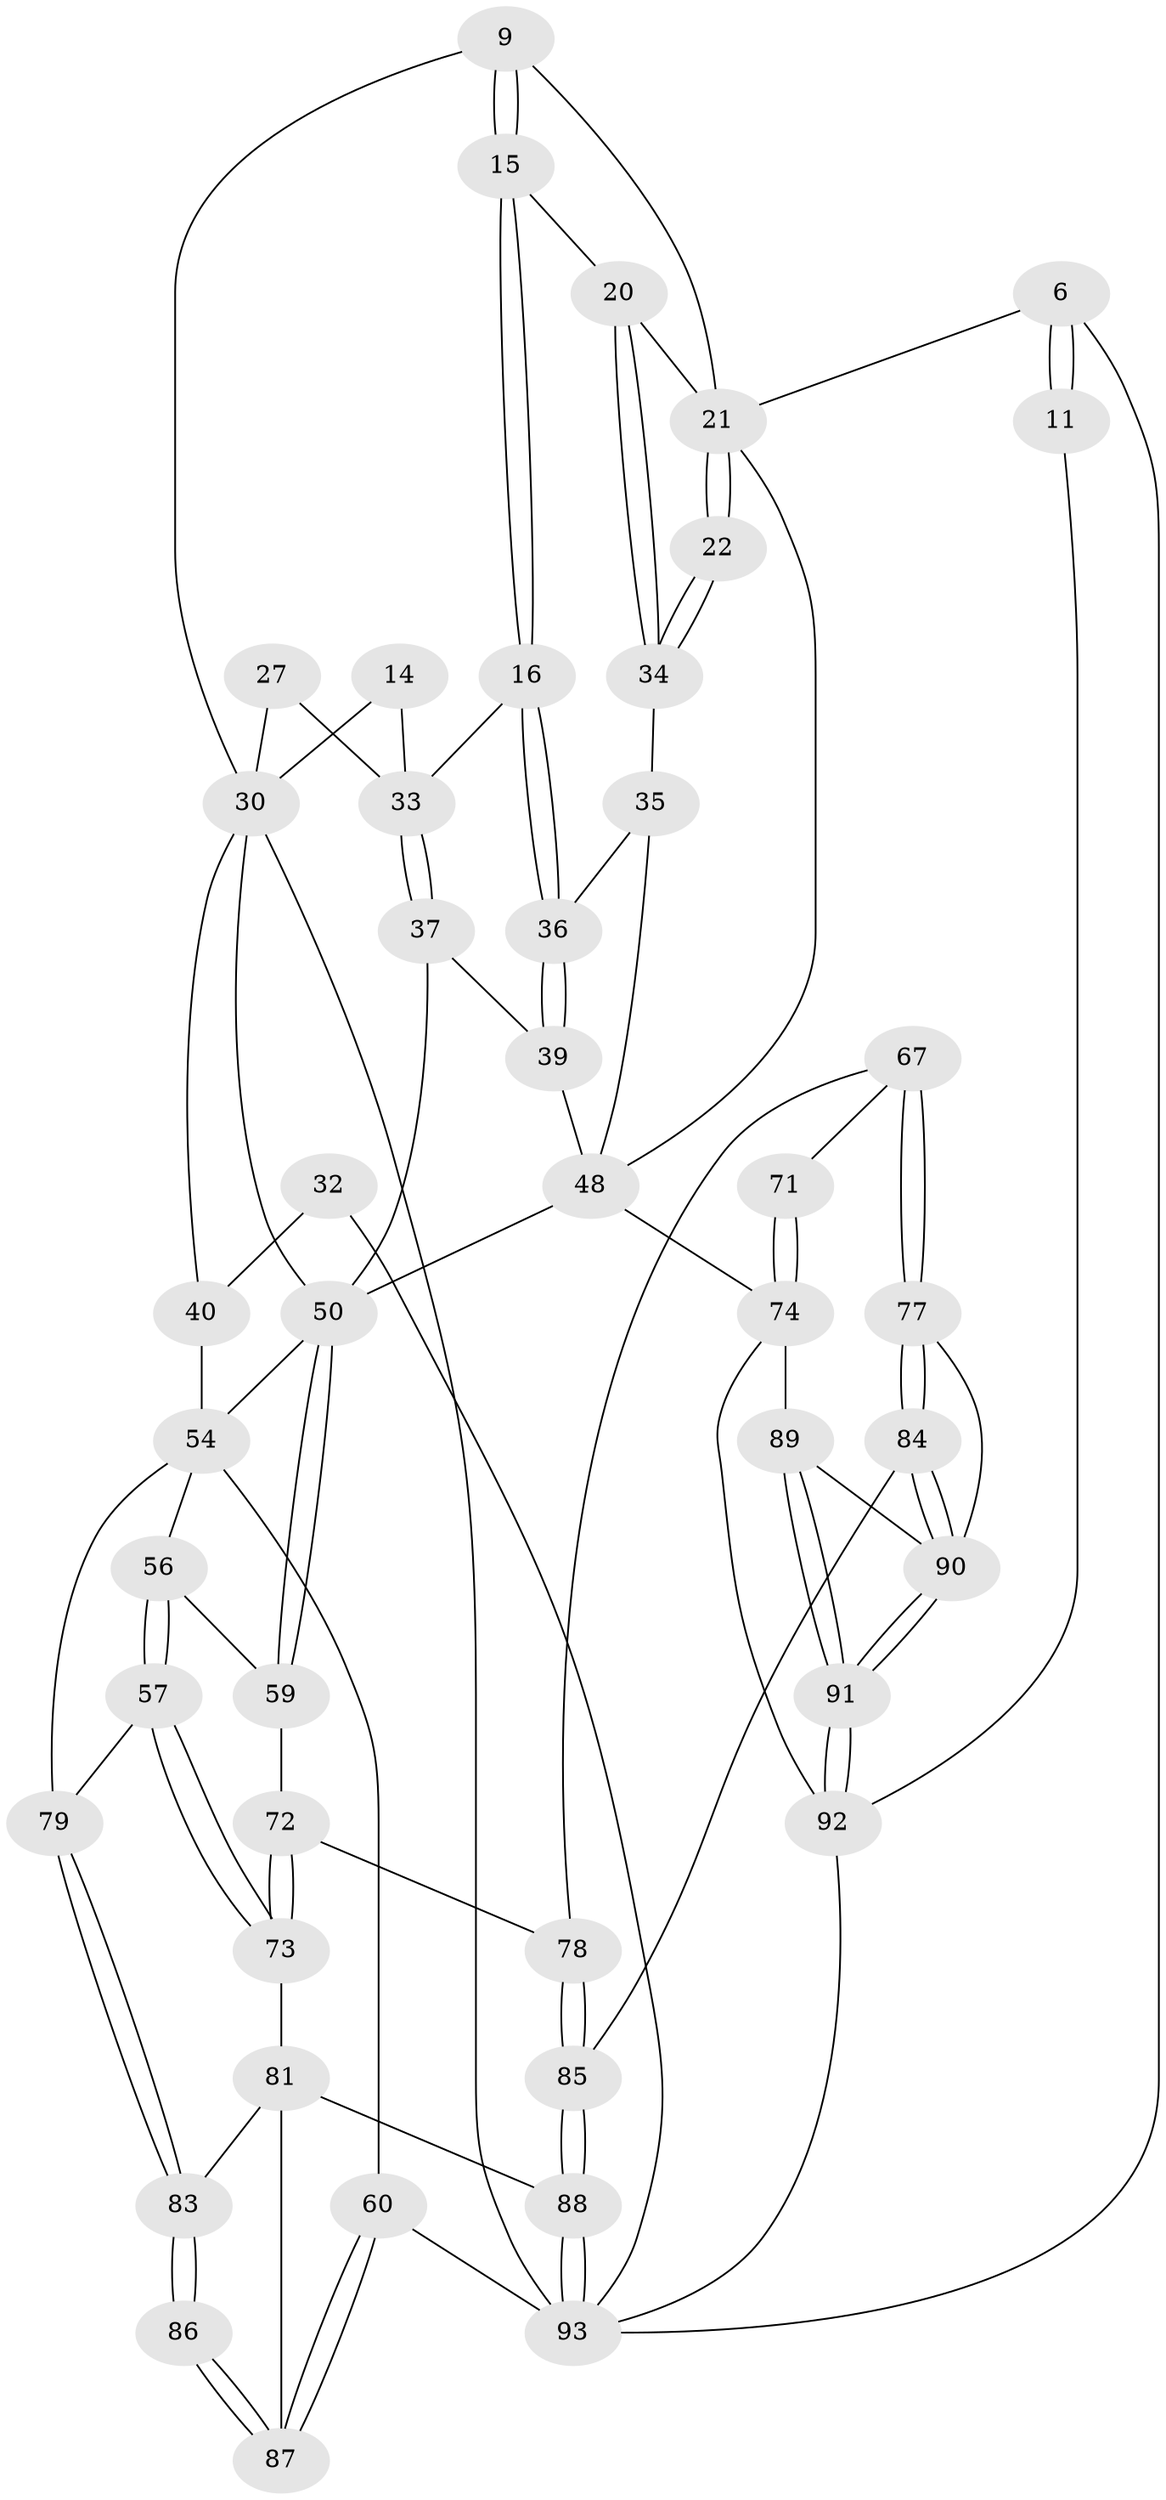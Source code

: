 // original degree distribution, {3: 0.021505376344086023, 5: 0.4946236559139785, 4: 0.25806451612903225, 6: 0.22580645161290322}
// Generated by graph-tools (version 1.1) at 2025/01/03/09/25 05:01:11]
// undirected, 46 vertices, 102 edges
graph export_dot {
graph [start="1"]
  node [color=gray90,style=filled];
  6 [pos="+0.8321496864565052+0",super="+1"];
  9 [pos="+0.6393783325918007+0.10751577844296481"];
  11 [pos="+1+0.26122466757755397"];
  14 [pos="+0.5744141046883862+0.1335254154800774"];
  15 [pos="+0.63324162319632+0.2283957240236873"];
  16 [pos="+0.5966757421479426+0.2544171705577199"];
  20 [pos="+0.6464367319341672+0.22998957753189908"];
  21 [pos="+0.9584627559735305+0.3426159823475261",super="+7+8+19"];
  22 [pos="+0.7867617508575653+0.30860141187064544"];
  27 [pos="+0.43503432033518896+0.22662732259493326",super="+26"];
  30 [pos="+0.3091189534322148+0.36159600826506444",super="+29+28+13"];
  32 [pos="+0.08882359138815239+0.16663456053676481"];
  33 [pos="+0.5117231469163077+0.26079605226422325",super="+17+18"];
  34 [pos="+0.7100177269473104+0.32777633471494927"];
  35 [pos="+0.6850741477990678+0.3397387516500499"];
  36 [pos="+0.607421930472991+0.30488028359001934"];
  37 [pos="+0.46748556211357906+0.352594481167007"];
  39 [pos="+0.5558773068836573+0.3935633120661777"];
  40 [pos="+0.09978679904571616+0.32228313566002426",super="+31"];
  48 [pos="+0.5959429749983006+0.5803396450423232",super="+44"];
  50 [pos="+0.4494528878528226+0.6068628893977509",super="+49+45+38"];
  54 [pos="+0+0.6667158208274667",super="+53"];
  56 [pos="+0.3090944399298961+0.6511640044174878"];
  57 [pos="+0.2354197275626029+0.7473704885052184"];
  59 [pos="+0.4061034068356072+0.6388448518747732"];
  60 [pos="+0+1",super="+55"];
  67 [pos="+0.606544021264279+0.7690385409175409"];
  71 [pos="+0.7608733486813264+0.7255093895839768",super="+66"];
  72 [pos="+0.4157565591214584+0.8110872915216656",super="+69"];
  73 [pos="+0.28072529466460505+0.895399359931209"];
  74 [pos="+0.7845291260734523+0.8320949386342535",super="+65"];
  77 [pos="+0.6320680689065046+0.83960724305329"];
  78 [pos="+0.4831604581146151+0.859048427915683",super="+68"];
  79 [pos="+0.07825401885033459+0.7529429927459861",super="+58"];
  81 [pos="+0.13802472174978134+0.91908724662701",super="+80"];
  83 [pos="+0.07462970683392488+0.8302912676314186",super="+82"];
  84 [pos="+0.5577988129230064+0.9108599639325993"];
  85 [pos="+0.49271678124304297+0.9194307166851555"];
  86 [pos="+0+0.9847136460157169"];
  87 [pos="+0+0.9862148774261333"];
  88 [pos="+0.3086805776695474+1"];
  89 [pos="+0.7808249696623536+0.9641857742164853",super="+75"];
  90 [pos="+0.6674416586221046+1",super="+76"];
  91 [pos="+0.6785540863539711+1"];
  92 [pos="+0.6743022197799313+1",super="+70+62"];
  93 [pos="+0.30326930304973376+1",super="+61"];
  6 -- 11 [weight=2];
  6 -- 11;
  6 -- 21;
  6 -- 93;
  9 -- 15;
  9 -- 15;
  9 -- 21;
  9 -- 30;
  11 -- 92 [weight=2];
  14 -- 30;
  14 -- 33;
  15 -- 16;
  15 -- 16;
  15 -- 20;
  16 -- 36;
  16 -- 36;
  16 -- 33;
  20 -- 34;
  20 -- 34;
  20 -- 21;
  21 -- 22 [weight=2];
  21 -- 22;
  21 -- 48;
  22 -- 34;
  22 -- 34;
  27 -- 33 [weight=2];
  27 -- 30 [weight=2];
  30 -- 40;
  30 -- 93;
  30 -- 50 [weight=2];
  32 -- 40 [weight=2];
  32 -- 93;
  33 -- 37;
  33 -- 37;
  34 -- 35;
  35 -- 36;
  35 -- 48;
  36 -- 39;
  36 -- 39;
  37 -- 39;
  37 -- 50;
  39 -- 48;
  40 -- 54;
  48 -- 50;
  48 -- 74 [weight=2];
  50 -- 59;
  50 -- 59;
  50 -- 54;
  54 -- 79 [weight=2];
  54 -- 60 [weight=2];
  54 -- 56;
  56 -- 57;
  56 -- 57;
  56 -- 59;
  57 -- 73;
  57 -- 73;
  57 -- 79;
  59 -- 72;
  60 -- 87;
  60 -- 87;
  60 -- 93 [weight=2];
  67 -- 77;
  67 -- 77;
  67 -- 71;
  67 -- 78;
  71 -- 74 [weight=3];
  71 -- 74;
  72 -- 73;
  72 -- 73;
  72 -- 78 [weight=2];
  73 -- 81;
  74 -- 89 [weight=2];
  74 -- 92 [weight=2];
  77 -- 84;
  77 -- 84;
  77 -- 90;
  78 -- 85;
  78 -- 85;
  79 -- 83;
  79 -- 83;
  81 -- 87;
  81 -- 83;
  81 -- 88;
  83 -- 86 [weight=2];
  83 -- 86;
  84 -- 85;
  84 -- 90;
  84 -- 90;
  85 -- 88;
  85 -- 88;
  86 -- 87;
  86 -- 87;
  88 -- 93;
  88 -- 93;
  89 -- 91;
  89 -- 91;
  89 -- 90;
  90 -- 91;
  90 -- 91;
  91 -- 92;
  91 -- 92;
  92 -- 93 [weight=2];
}

